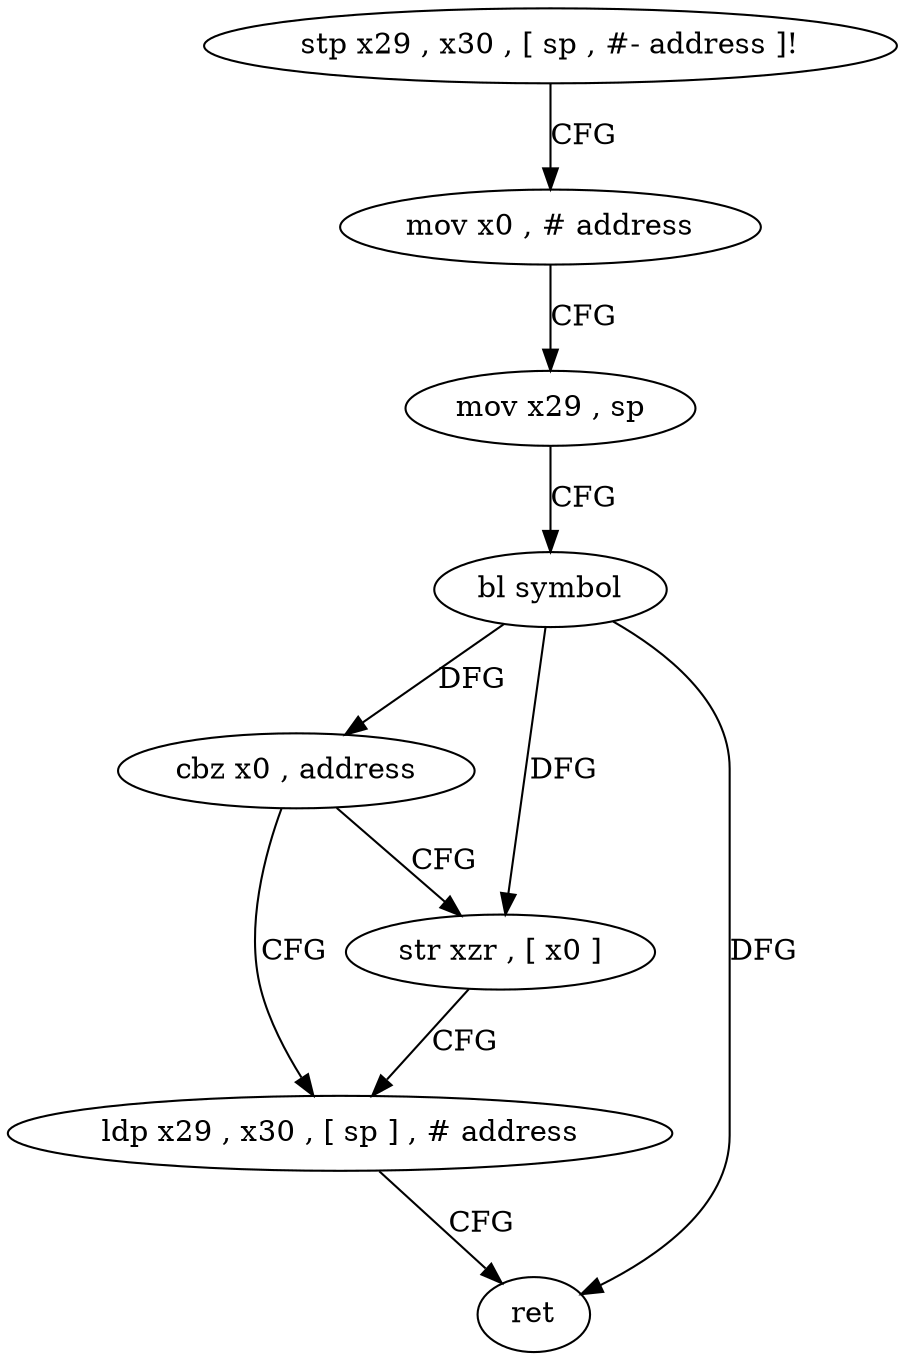 digraph "func" {
"119968" [label = "stp x29 , x30 , [ sp , #- address ]!" ]
"119972" [label = "mov x0 , # address" ]
"119976" [label = "mov x29 , sp" ]
"119980" [label = "bl symbol" ]
"119984" [label = "cbz x0 , address" ]
"119992" [label = "ldp x29 , x30 , [ sp ] , # address" ]
"119988" [label = "str xzr , [ x0 ]" ]
"119996" [label = "ret" ]
"119968" -> "119972" [ label = "CFG" ]
"119972" -> "119976" [ label = "CFG" ]
"119976" -> "119980" [ label = "CFG" ]
"119980" -> "119984" [ label = "DFG" ]
"119980" -> "119996" [ label = "DFG" ]
"119980" -> "119988" [ label = "DFG" ]
"119984" -> "119992" [ label = "CFG" ]
"119984" -> "119988" [ label = "CFG" ]
"119992" -> "119996" [ label = "CFG" ]
"119988" -> "119992" [ label = "CFG" ]
}
